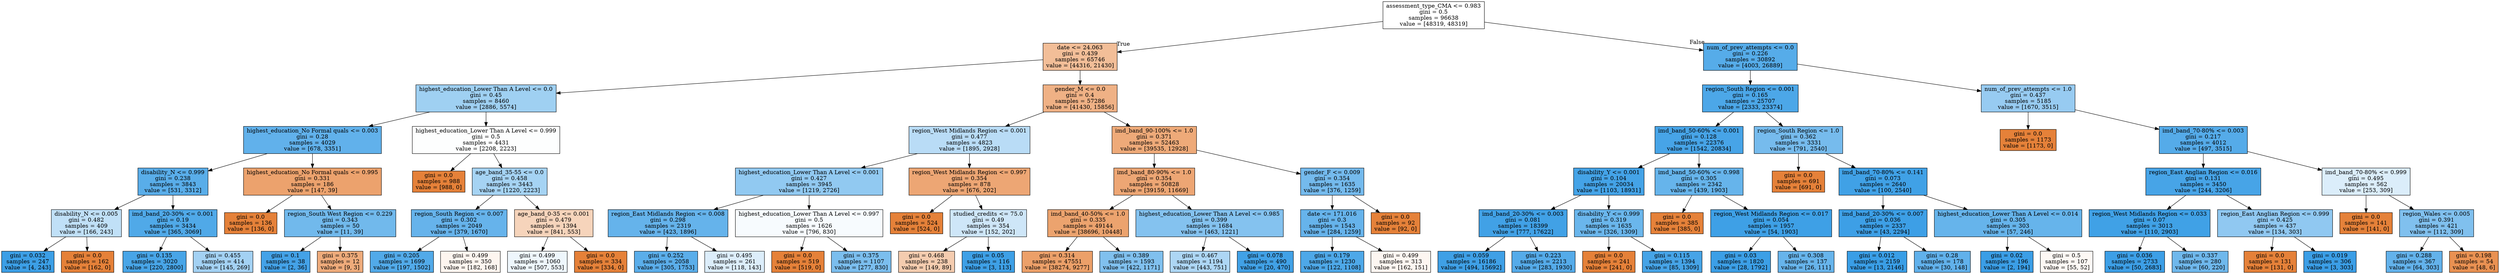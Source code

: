 digraph Tree {
node [shape=box, style="filled", color="black"] ;
0 [label="assessment_type_CMA <= 0.983\ngini = 0.5\nsamples = 96638\nvalue = [48319, 48319]", fillcolor="#e5813900"] ;
1 [label="date <= 24.063\ngini = 0.439\nsamples = 65746\nvalue = [44316, 21430]", fillcolor="#e5813984"] ;
0 -> 1 [labeldistance=2.5, labelangle=45, headlabel="True"] ;
2 [label="highest_education_Lower Than A Level <= 0.0\ngini = 0.45\nsamples = 8460\nvalue = [2886, 5574]", fillcolor="#399de57b"] ;
1 -> 2 ;
3 [label="highest_education_No Formal quals <= 0.003\ngini = 0.28\nsamples = 4029\nvalue = [678, 3351]", fillcolor="#399de5cb"] ;
2 -> 3 ;
4 [label="disability_N <= 0.999\ngini = 0.238\nsamples = 3843\nvalue = [531, 3312]", fillcolor="#399de5d6"] ;
3 -> 4 ;
5 [label="disability_N <= 0.005\ngini = 0.482\nsamples = 409\nvalue = [166, 243]", fillcolor="#399de551"] ;
4 -> 5 ;
6 [label="gini = 0.032\nsamples = 247\nvalue = [4, 243]", fillcolor="#399de5fb"] ;
5 -> 6 ;
7 [label="gini = 0.0\nsamples = 162\nvalue = [162, 0]", fillcolor="#e58139ff"] ;
5 -> 7 ;
8 [label="imd_band_20-30% <= 0.001\ngini = 0.19\nsamples = 3434\nvalue = [365, 3069]", fillcolor="#399de5e1"] ;
4 -> 8 ;
9 [label="gini = 0.135\nsamples = 3020\nvalue = [220, 2800]", fillcolor="#399de5eb"] ;
8 -> 9 ;
10 [label="gini = 0.455\nsamples = 414\nvalue = [145, 269]", fillcolor="#399de576"] ;
8 -> 10 ;
11 [label="highest_education_No Formal quals <= 0.995\ngini = 0.331\nsamples = 186\nvalue = [147, 39]", fillcolor="#e58139bb"] ;
3 -> 11 ;
12 [label="gini = 0.0\nsamples = 136\nvalue = [136, 0]", fillcolor="#e58139ff"] ;
11 -> 12 ;
13 [label="region_South West Region <= 0.229\ngini = 0.343\nsamples = 50\nvalue = [11, 39]", fillcolor="#399de5b7"] ;
11 -> 13 ;
14 [label="gini = 0.1\nsamples = 38\nvalue = [2, 36]", fillcolor="#399de5f1"] ;
13 -> 14 ;
15 [label="gini = 0.375\nsamples = 12\nvalue = [9, 3]", fillcolor="#e58139aa"] ;
13 -> 15 ;
16 [label="highest_education_Lower Than A Level <= 0.999\ngini = 0.5\nsamples = 4431\nvalue = [2208, 2223]", fillcolor="#399de502"] ;
2 -> 16 ;
17 [label="gini = 0.0\nsamples = 988\nvalue = [988, 0]", fillcolor="#e58139ff"] ;
16 -> 17 ;
18 [label="age_band_35-55 <= 0.0\ngini = 0.458\nsamples = 3443\nvalue = [1220, 2223]", fillcolor="#399de573"] ;
16 -> 18 ;
19 [label="region_South Region <= 0.007\ngini = 0.302\nsamples = 2049\nvalue = [379, 1670]", fillcolor="#399de5c5"] ;
18 -> 19 ;
20 [label="gini = 0.205\nsamples = 1699\nvalue = [197, 1502]", fillcolor="#399de5de"] ;
19 -> 20 ;
21 [label="gini = 0.499\nsamples = 350\nvalue = [182, 168]", fillcolor="#e5813914"] ;
19 -> 21 ;
22 [label="age_band_0-35 <= 0.001\ngini = 0.479\nsamples = 1394\nvalue = [841, 553]", fillcolor="#e5813957"] ;
18 -> 22 ;
23 [label="gini = 0.499\nsamples = 1060\nvalue = [507, 553]", fillcolor="#399de515"] ;
22 -> 23 ;
24 [label="gini = 0.0\nsamples = 334\nvalue = [334, 0]", fillcolor="#e58139ff"] ;
22 -> 24 ;
25 [label="gender_M <= 0.0\ngini = 0.4\nsamples = 57286\nvalue = [41430, 15856]", fillcolor="#e581399d"] ;
1 -> 25 ;
26 [label="region_West Midlands Region <= 0.001\ngini = 0.477\nsamples = 4823\nvalue = [1895, 2928]", fillcolor="#399de55a"] ;
25 -> 26 ;
27 [label="highest_education_Lower Than A Level <= 0.001\ngini = 0.427\nsamples = 3945\nvalue = [1219, 2726]", fillcolor="#399de58d"] ;
26 -> 27 ;
28 [label="region_East Midlands Region <= 0.008\ngini = 0.298\nsamples = 2319\nvalue = [423, 1896]", fillcolor="#399de5c6"] ;
27 -> 28 ;
29 [label="gini = 0.252\nsamples = 2058\nvalue = [305, 1753]", fillcolor="#399de5d3"] ;
28 -> 29 ;
30 [label="gini = 0.495\nsamples = 261\nvalue = [118, 143]", fillcolor="#399de52d"] ;
28 -> 30 ;
31 [label="highest_education_Lower Than A Level <= 0.997\ngini = 0.5\nsamples = 1626\nvalue = [796, 830]", fillcolor="#399de50a"] ;
27 -> 31 ;
32 [label="gini = 0.0\nsamples = 519\nvalue = [519, 0]", fillcolor="#e58139ff"] ;
31 -> 32 ;
33 [label="gini = 0.375\nsamples = 1107\nvalue = [277, 830]", fillcolor="#399de5aa"] ;
31 -> 33 ;
34 [label="region_West Midlands Region <= 0.997\ngini = 0.354\nsamples = 878\nvalue = [676, 202]", fillcolor="#e58139b3"] ;
26 -> 34 ;
35 [label="gini = 0.0\nsamples = 524\nvalue = [524, 0]", fillcolor="#e58139ff"] ;
34 -> 35 ;
36 [label="studied_credits <= 75.0\ngini = 0.49\nsamples = 354\nvalue = [152, 202]", fillcolor="#399de53f"] ;
34 -> 36 ;
37 [label="gini = 0.468\nsamples = 238\nvalue = [149, 89]", fillcolor="#e5813967"] ;
36 -> 37 ;
38 [label="gini = 0.05\nsamples = 116\nvalue = [3, 113]", fillcolor="#399de5f8"] ;
36 -> 38 ;
39 [label="imd_band_90-100% <= 1.0\ngini = 0.371\nsamples = 52463\nvalue = [39535, 12928]", fillcolor="#e58139ac"] ;
25 -> 39 ;
40 [label="imd_band_80-90% <= 1.0\ngini = 0.354\nsamples = 50828\nvalue = [39159, 11669]", fillcolor="#e58139b3"] ;
39 -> 40 ;
41 [label="imd_band_40-50% <= 1.0\ngini = 0.335\nsamples = 49144\nvalue = [38696, 10448]", fillcolor="#e58139ba"] ;
40 -> 41 ;
42 [label="gini = 0.314\nsamples = 47551\nvalue = [38274, 9277]", fillcolor="#e58139c1"] ;
41 -> 42 ;
43 [label="gini = 0.389\nsamples = 1593\nvalue = [422, 1171]", fillcolor="#399de5a3"] ;
41 -> 43 ;
44 [label="highest_education_Lower Than A Level <= 0.985\ngini = 0.399\nsamples = 1684\nvalue = [463, 1221]", fillcolor="#399de59e"] ;
40 -> 44 ;
45 [label="gini = 0.467\nsamples = 1194\nvalue = [443, 751]", fillcolor="#399de569"] ;
44 -> 45 ;
46 [label="gini = 0.078\nsamples = 490\nvalue = [20, 470]", fillcolor="#399de5f4"] ;
44 -> 46 ;
47 [label="gender_F <= 0.009\ngini = 0.354\nsamples = 1635\nvalue = [376, 1259]", fillcolor="#399de5b3"] ;
39 -> 47 ;
48 [label="date <= 171.016\ngini = 0.3\nsamples = 1543\nvalue = [284, 1259]", fillcolor="#399de5c5"] ;
47 -> 48 ;
49 [label="gini = 0.179\nsamples = 1230\nvalue = [122, 1108]", fillcolor="#399de5e3"] ;
48 -> 49 ;
50 [label="gini = 0.499\nsamples = 313\nvalue = [162, 151]", fillcolor="#e5813911"] ;
48 -> 50 ;
51 [label="gini = 0.0\nsamples = 92\nvalue = [92, 0]", fillcolor="#e58139ff"] ;
47 -> 51 ;
52 [label="num_of_prev_attempts <= 0.0\ngini = 0.226\nsamples = 30892\nvalue = [4003, 26889]", fillcolor="#399de5d9"] ;
0 -> 52 [labeldistance=2.5, labelangle=-45, headlabel="False"] ;
53 [label="region_South Region <= 0.001\ngini = 0.165\nsamples = 25707\nvalue = [2333, 23374]", fillcolor="#399de5e6"] ;
52 -> 53 ;
54 [label="imd_band_50-60% <= 0.001\ngini = 0.128\nsamples = 22376\nvalue = [1542, 20834]", fillcolor="#399de5ec"] ;
53 -> 54 ;
55 [label="disability_Y <= 0.001\ngini = 0.104\nsamples = 20034\nvalue = [1103, 18931]", fillcolor="#399de5f0"] ;
54 -> 55 ;
56 [label="imd_band_20-30% <= 0.003\ngini = 0.081\nsamples = 18399\nvalue = [777, 17622]", fillcolor="#399de5f4"] ;
55 -> 56 ;
57 [label="gini = 0.059\nsamples = 16186\nvalue = [494, 15692]", fillcolor="#399de5f7"] ;
56 -> 57 ;
58 [label="gini = 0.223\nsamples = 2213\nvalue = [283, 1930]", fillcolor="#399de5da"] ;
56 -> 58 ;
59 [label="disability_Y <= 0.999\ngini = 0.319\nsamples = 1635\nvalue = [326, 1309]", fillcolor="#399de5bf"] ;
55 -> 59 ;
60 [label="gini = 0.0\nsamples = 241\nvalue = [241, 0]", fillcolor="#e58139ff"] ;
59 -> 60 ;
61 [label="gini = 0.115\nsamples = 1394\nvalue = [85, 1309]", fillcolor="#399de5ee"] ;
59 -> 61 ;
62 [label="imd_band_50-60% <= 0.998\ngini = 0.305\nsamples = 2342\nvalue = [439, 1903]", fillcolor="#399de5c4"] ;
54 -> 62 ;
63 [label="gini = 0.0\nsamples = 385\nvalue = [385, 0]", fillcolor="#e58139ff"] ;
62 -> 63 ;
64 [label="region_West Midlands Region <= 0.017\ngini = 0.054\nsamples = 1957\nvalue = [54, 1903]", fillcolor="#399de5f8"] ;
62 -> 64 ;
65 [label="gini = 0.03\nsamples = 1820\nvalue = [28, 1792]", fillcolor="#399de5fb"] ;
64 -> 65 ;
66 [label="gini = 0.308\nsamples = 137\nvalue = [26, 111]", fillcolor="#399de5c3"] ;
64 -> 66 ;
67 [label="region_South Region <= 1.0\ngini = 0.362\nsamples = 3331\nvalue = [791, 2540]", fillcolor="#399de5b0"] ;
53 -> 67 ;
68 [label="gini = 0.0\nsamples = 691\nvalue = [691, 0]", fillcolor="#e58139ff"] ;
67 -> 68 ;
69 [label="imd_band_70-80% <= 0.141\ngini = 0.073\nsamples = 2640\nvalue = [100, 2540]", fillcolor="#399de5f5"] ;
67 -> 69 ;
70 [label="imd_band_20-30% <= 0.007\ngini = 0.036\nsamples = 2337\nvalue = [43, 2294]", fillcolor="#399de5fa"] ;
69 -> 70 ;
71 [label="gini = 0.012\nsamples = 2159\nvalue = [13, 2146]", fillcolor="#399de5fd"] ;
70 -> 71 ;
72 [label="gini = 0.28\nsamples = 178\nvalue = [30, 148]", fillcolor="#399de5cb"] ;
70 -> 72 ;
73 [label="highest_education_Lower Than A Level <= 0.014\ngini = 0.305\nsamples = 303\nvalue = [57, 246]", fillcolor="#399de5c4"] ;
69 -> 73 ;
74 [label="gini = 0.02\nsamples = 196\nvalue = [2, 194]", fillcolor="#399de5fc"] ;
73 -> 74 ;
75 [label="gini = 0.5\nsamples = 107\nvalue = [55, 52]", fillcolor="#e581390e"] ;
73 -> 75 ;
76 [label="num_of_prev_attempts <= 1.0\ngini = 0.437\nsamples = 5185\nvalue = [1670, 3515]", fillcolor="#399de586"] ;
52 -> 76 ;
77 [label="gini = 0.0\nsamples = 1173\nvalue = [1173, 0]", fillcolor="#e58139ff"] ;
76 -> 77 ;
78 [label="imd_band_70-80% <= 0.003\ngini = 0.217\nsamples = 4012\nvalue = [497, 3515]", fillcolor="#399de5db"] ;
76 -> 78 ;
79 [label="region_East Anglian Region <= 0.016\ngini = 0.131\nsamples = 3450\nvalue = [244, 3206]", fillcolor="#399de5ec"] ;
78 -> 79 ;
80 [label="region_West Midlands Region <= 0.033\ngini = 0.07\nsamples = 3013\nvalue = [110, 2903]", fillcolor="#399de5f5"] ;
79 -> 80 ;
81 [label="gini = 0.036\nsamples = 2733\nvalue = [50, 2683]", fillcolor="#399de5fa"] ;
80 -> 81 ;
82 [label="gini = 0.337\nsamples = 280\nvalue = [60, 220]", fillcolor="#399de5b9"] ;
80 -> 82 ;
83 [label="region_East Anglian Region <= 0.999\ngini = 0.425\nsamples = 437\nvalue = [134, 303]", fillcolor="#399de58e"] ;
79 -> 83 ;
84 [label="gini = 0.0\nsamples = 131\nvalue = [131, 0]", fillcolor="#e58139ff"] ;
83 -> 84 ;
85 [label="gini = 0.019\nsamples = 306\nvalue = [3, 303]", fillcolor="#399de5fc"] ;
83 -> 85 ;
86 [label="imd_band_70-80% <= 0.999\ngini = 0.495\nsamples = 562\nvalue = [253, 309]", fillcolor="#399de52e"] ;
78 -> 86 ;
87 [label="gini = 0.0\nsamples = 141\nvalue = [141, 0]", fillcolor="#e58139ff"] ;
86 -> 87 ;
88 [label="region_Wales <= 0.005\ngini = 0.391\nsamples = 421\nvalue = [112, 309]", fillcolor="#399de5a3"] ;
86 -> 88 ;
89 [label="gini = 0.288\nsamples = 367\nvalue = [64, 303]", fillcolor="#399de5c9"] ;
88 -> 89 ;
90 [label="gini = 0.198\nsamples = 54\nvalue = [48, 6]", fillcolor="#e58139df"] ;
88 -> 90 ;
}
